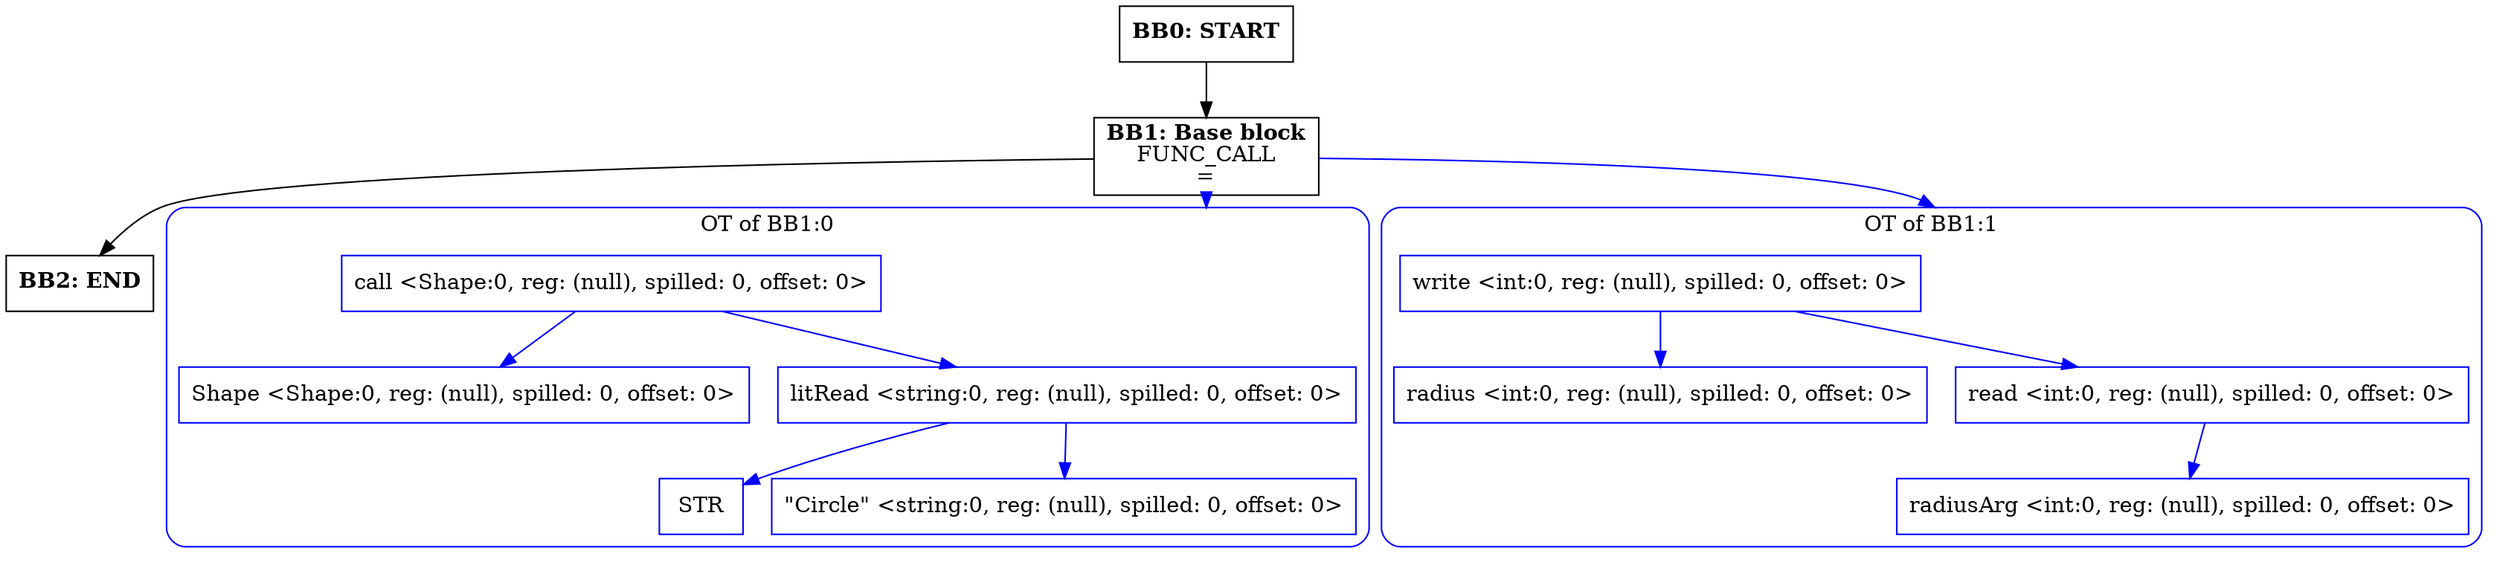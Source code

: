 digraph CFG {
    compound=true;
    graph [splines=true];
    node [shape=rectangle];

    BB2 [label=<<B>BB2: END</B><BR ALIGN="CENTER"/>>];
    BB1 [label=<<B>BB1: Base block</B><BR ALIGN="CENTER"/>FUNC_CALL<BR ALIGN="CENTER"/>=<BR ALIGN="CENTER"/>>];
    subgraph cluster_instruction0 {
        label = "OT of BB1:0";
        style=rounded;
        color=blue;
        entry0 [shape=point, style=invis];
        node0 [label="call <Shape:0, reg: (null), spilled: 0, offset: 0>", color=blue];
        node1 [label="Shape <Shape:0, reg: (null), spilled: 0, offset: 0>", color=blue];
        node0 -> node1[color=blue];
        node2 [label="litRead <string:0, reg: (null), spilled: 0, offset: 0>", color=blue];
        node3 [label="STR", color=blue];
        node2 -> node3[color=blue];
        node4 [label="\"Circle\" <string:0, reg: (null), spilled: 0, offset: 0>", color=blue];
        node2 -> node4[color=blue];
        node0 -> node2[color=blue];
    }
    BB1 -> entry0 [lhead=cluster_instruction0, color=blue];
    subgraph cluster_instruction1 {
        label = "OT of BB1:1";
        style=rounded;
        color=blue;
        entry1 [shape=point, style=invis];
        node5 [label="write <int:0, reg: (null), spilled: 0, offset: 0>", color=blue];
        node6 [label="radius <int:0, reg: (null), spilled: 0, offset: 0>", color=blue];
        node5 -> node6[color=blue];
        node7 [label="read <int:0, reg: (null), spilled: 0, offset: 0>", color=blue];
        node8 [label="radiusArg <int:0, reg: (null), spilled: 0, offset: 0>", color=blue];
        node7 -> node8[color=blue];
        node5 -> node7[color=blue];
    }
    BB1 -> entry1 [lhead=cluster_instruction1, color=blue];
    BB0 [label=<<B>BB0: START</B><BR ALIGN="CENTER"/>>];

    BB1 -> BB2;
    BB0 -> BB1;
}
